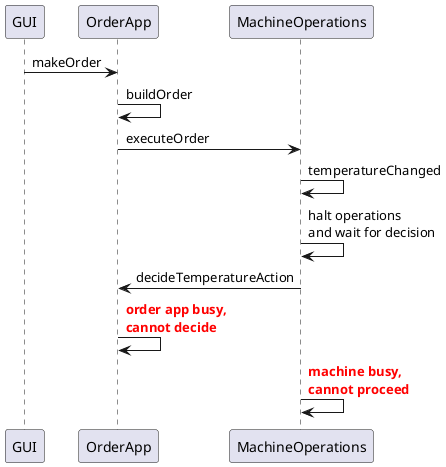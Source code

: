 @startuml problem_with_use_case_combination

participant GUI order 1
participant OrderApp order 2
participant MachineOperations order 3

GUI -> OrderApp: makeOrder
OrderApp -> OrderApp: buildOrder
OrderApp -> MachineOperations: executeOrder

MachineOperations -> MachineOperations: temperatureChanged
MachineOperations -> MachineOperations: halt operations\nand wait for decision

MachineOperations -> OrderApp: decideTemperatureAction
OrderApp -> OrderApp: <font color=red><b>order app busy,\n<font color=red><b>cannot decide
MachineOperations -> MachineOperations: <font color=red><b>machine busy,\n<font color=red><b>cannot proceed

@enduml